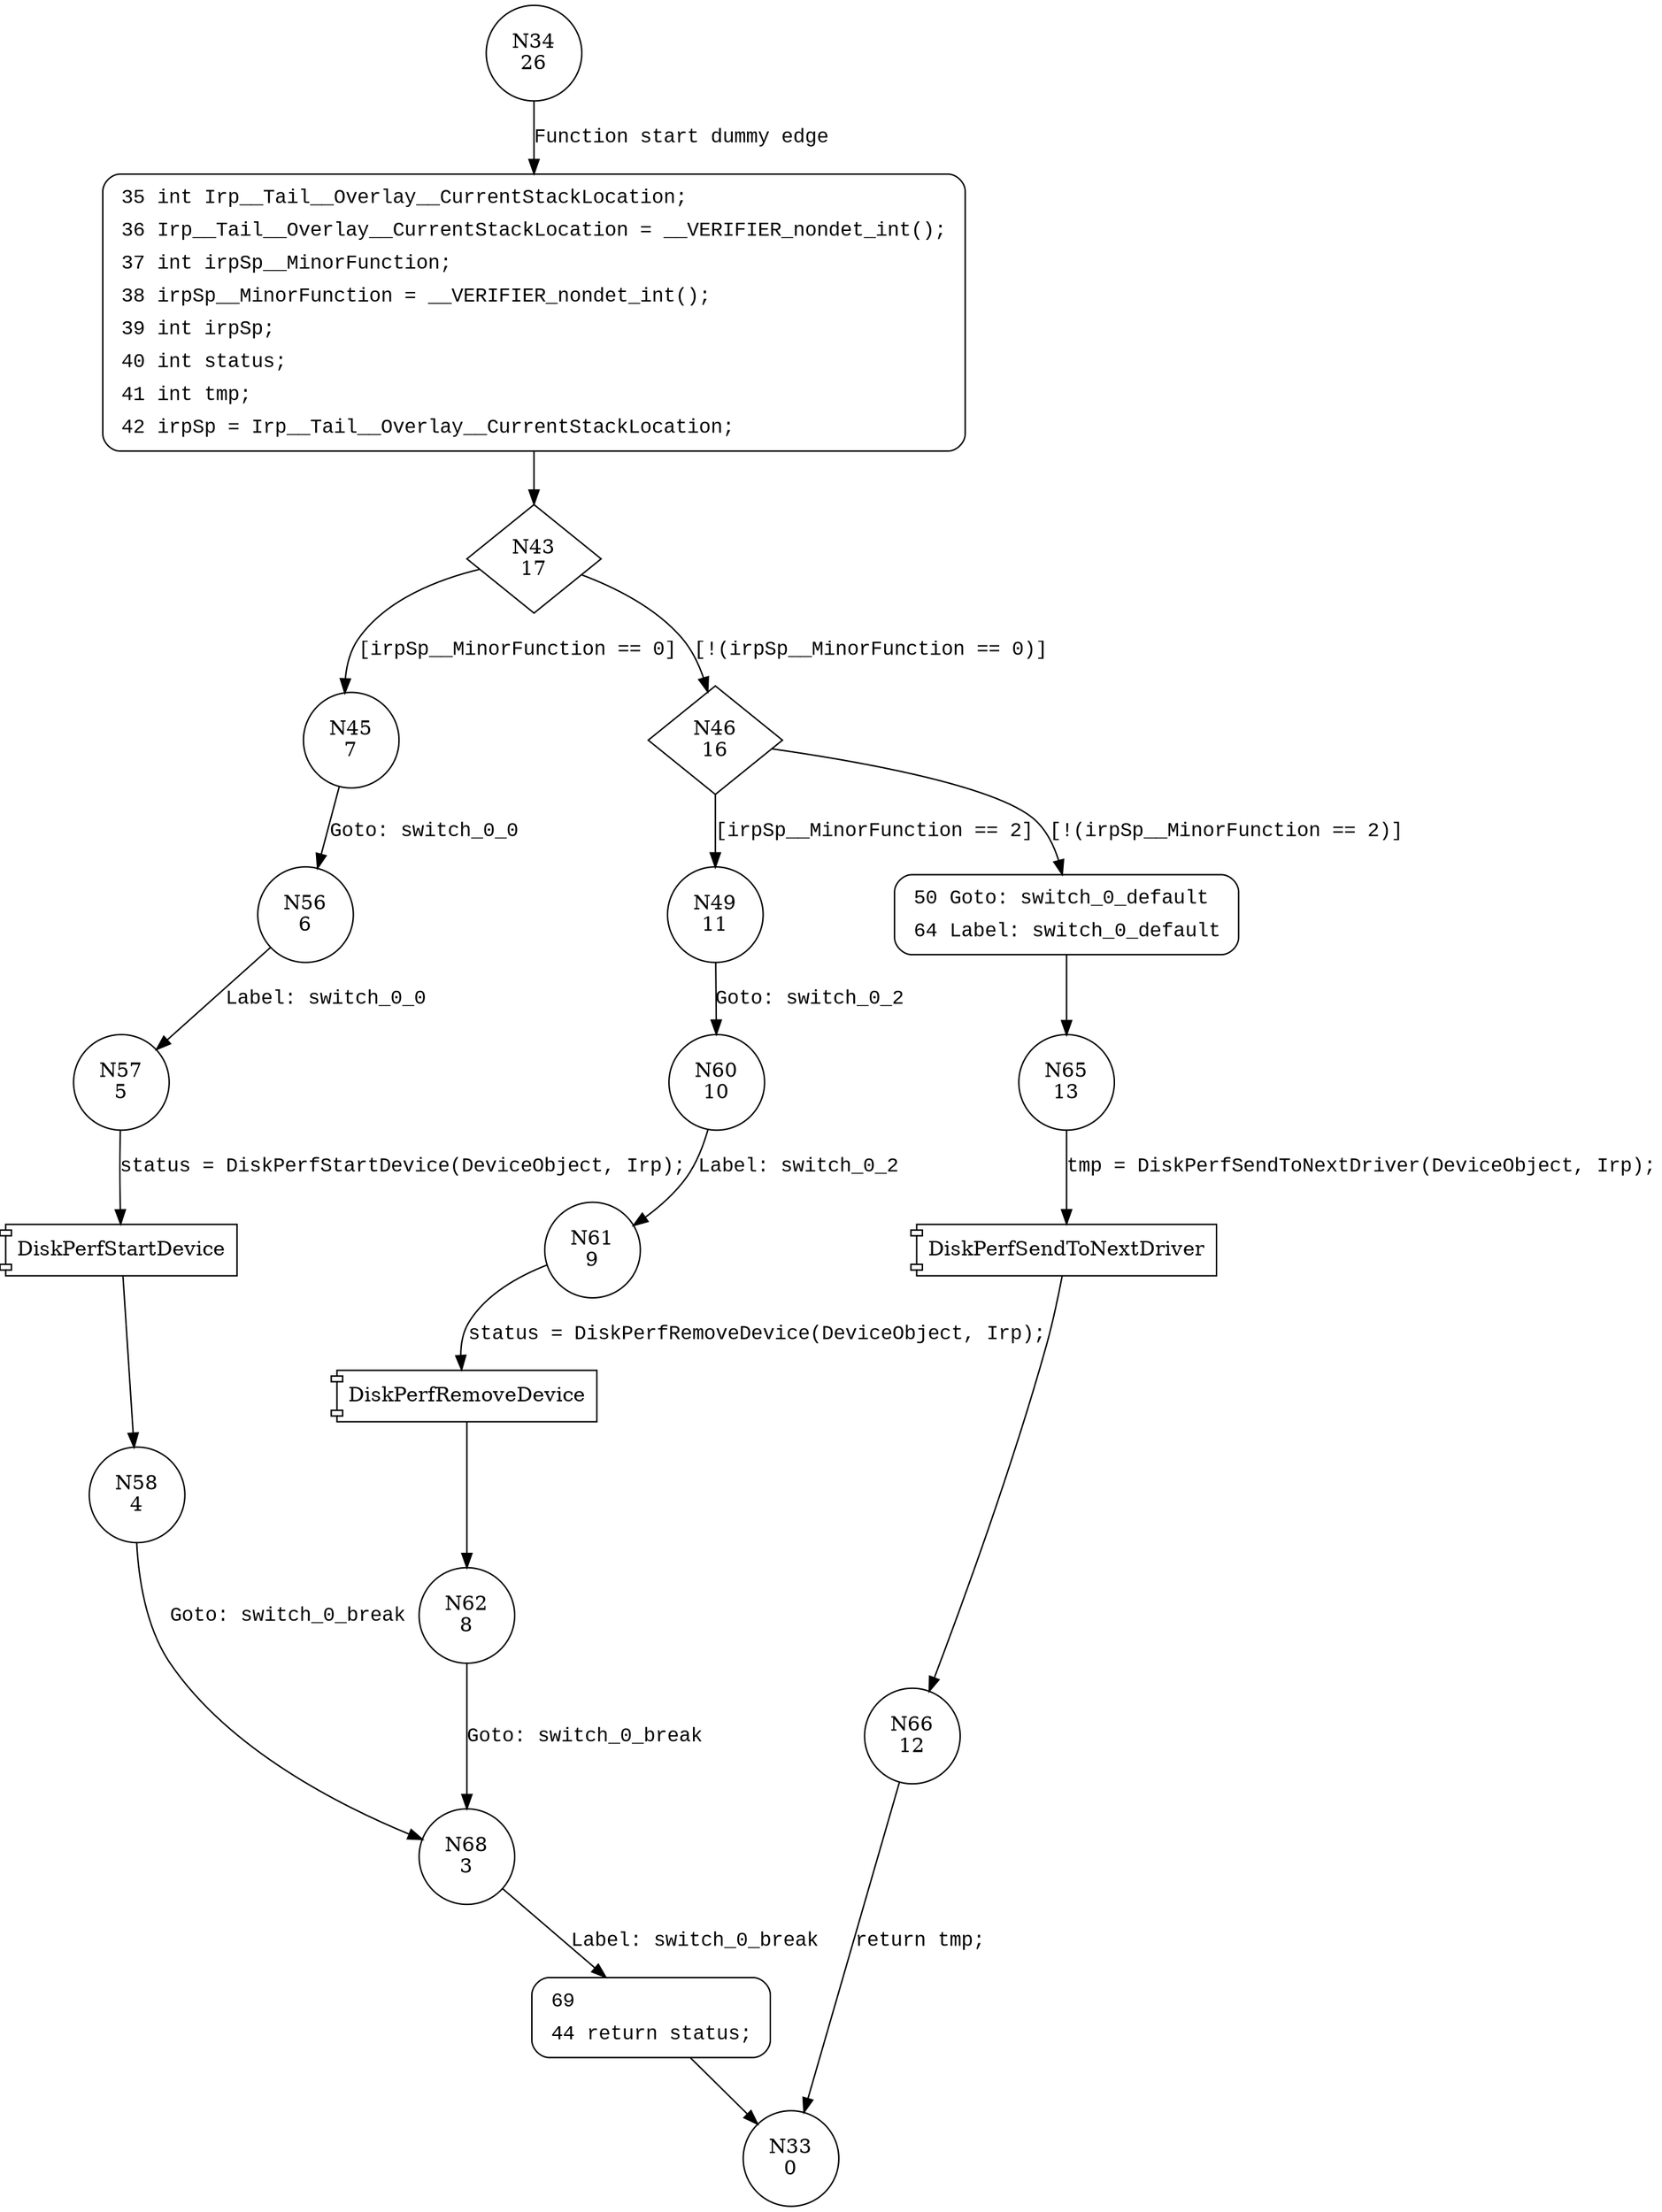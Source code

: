 digraph DiskPerfDispatchPnp {
34 [shape="circle" label="N34\n26"]
35 [shape="circle" label="N35\n25"]
43 [shape="diamond" label="N43\n17"]
45 [shape="circle" label="N45\n7"]
46 [shape="diamond" label="N46\n16"]
49 [shape="circle" label="N49\n11"]
50 [shape="circle" label="N50\n15"]
65 [shape="circle" label="N65\n13"]
66 [shape="circle" label="N66\n12"]
60 [shape="circle" label="N60\n10"]
61 [shape="circle" label="N61\n9"]
62 [shape="circle" label="N62\n8"]
68 [shape="circle" label="N68\n3"]
69 [shape="circle" label="N69\n2"]
56 [shape="circle" label="N56\n6"]
57 [shape="circle" label="N57\n5"]
58 [shape="circle" label="N58\n4"]
33 [shape="circle" label="N33\n0"]
35 [style="filled,bold" penwidth="1" fillcolor="white" fontname="Courier New" shape="Mrecord" label=<<table border="0" cellborder="0" cellpadding="3" bgcolor="white"><tr><td align="right">35</td><td align="left">int Irp__Tail__Overlay__CurrentStackLocation;</td></tr><tr><td align="right">36</td><td align="left">Irp__Tail__Overlay__CurrentStackLocation = __VERIFIER_nondet_int();</td></tr><tr><td align="right">37</td><td align="left">int irpSp__MinorFunction;</td></tr><tr><td align="right">38</td><td align="left">irpSp__MinorFunction = __VERIFIER_nondet_int();</td></tr><tr><td align="right">39</td><td align="left">int irpSp;</td></tr><tr><td align="right">40</td><td align="left">int status;</td></tr><tr><td align="right">41</td><td align="left">int tmp;</td></tr><tr><td align="right">42</td><td align="left">irpSp = Irp__Tail__Overlay__CurrentStackLocation;</td></tr></table>>]
35 -> 43[label=""]
50 [style="filled,bold" penwidth="1" fillcolor="white" fontname="Courier New" shape="Mrecord" label=<<table border="0" cellborder="0" cellpadding="3" bgcolor="white"><tr><td align="right">50</td><td align="left">Goto: switch_0_default</td></tr><tr><td align="right">64</td><td align="left">Label: switch_0_default</td></tr></table>>]
50 -> 65[label=""]
69 [style="filled,bold" penwidth="1" fillcolor="white" fontname="Courier New" shape="Mrecord" label=<<table border="0" cellborder="0" cellpadding="3" bgcolor="white"><tr><td align="right">69</td><td align="left"></td></tr><tr><td align="right">44</td><td align="left">return status;</td></tr></table>>]
69 -> 33[label=""]
34 -> 35 [label="Function start dummy edge" fontname="Courier New"]
43 -> 45 [label="[irpSp__MinorFunction == 0]" fontname="Courier New"]
43 -> 46 [label="[!(irpSp__MinorFunction == 0)]" fontname="Courier New"]
46 -> 49 [label="[irpSp__MinorFunction == 2]" fontname="Courier New"]
46 -> 50 [label="[!(irpSp__MinorFunction == 2)]" fontname="Courier New"]
100056 [shape="component" label="DiskPerfSendToNextDriver"]
65 -> 100056 [label="tmp = DiskPerfSendToNextDriver(DeviceObject, Irp);" fontname="Courier New"]
100056 -> 66 [label="" fontname="Courier New"]
49 -> 60 [label="Goto: switch_0_2" fontname="Courier New"]
100057 [shape="component" label="DiskPerfRemoveDevice"]
61 -> 100057 [label="status = DiskPerfRemoveDevice(DeviceObject, Irp);" fontname="Courier New"]
100057 -> 62 [label="" fontname="Courier New"]
68 -> 69 [label="Label: switch_0_break" fontname="Courier New"]
45 -> 56 [label="Goto: switch_0_0" fontname="Courier New"]
100058 [shape="component" label="DiskPerfStartDevice"]
57 -> 100058 [label="status = DiskPerfStartDevice(DeviceObject, Irp);" fontname="Courier New"]
100058 -> 58 [label="" fontname="Courier New"]
66 -> 33 [label="return tmp;" fontname="Courier New"]
60 -> 61 [label="Label: switch_0_2" fontname="Courier New"]
62 -> 68 [label="Goto: switch_0_break" fontname="Courier New"]
56 -> 57 [label="Label: switch_0_0" fontname="Courier New"]
58 -> 68 [label="Goto: switch_0_break" fontname="Courier New"]
}